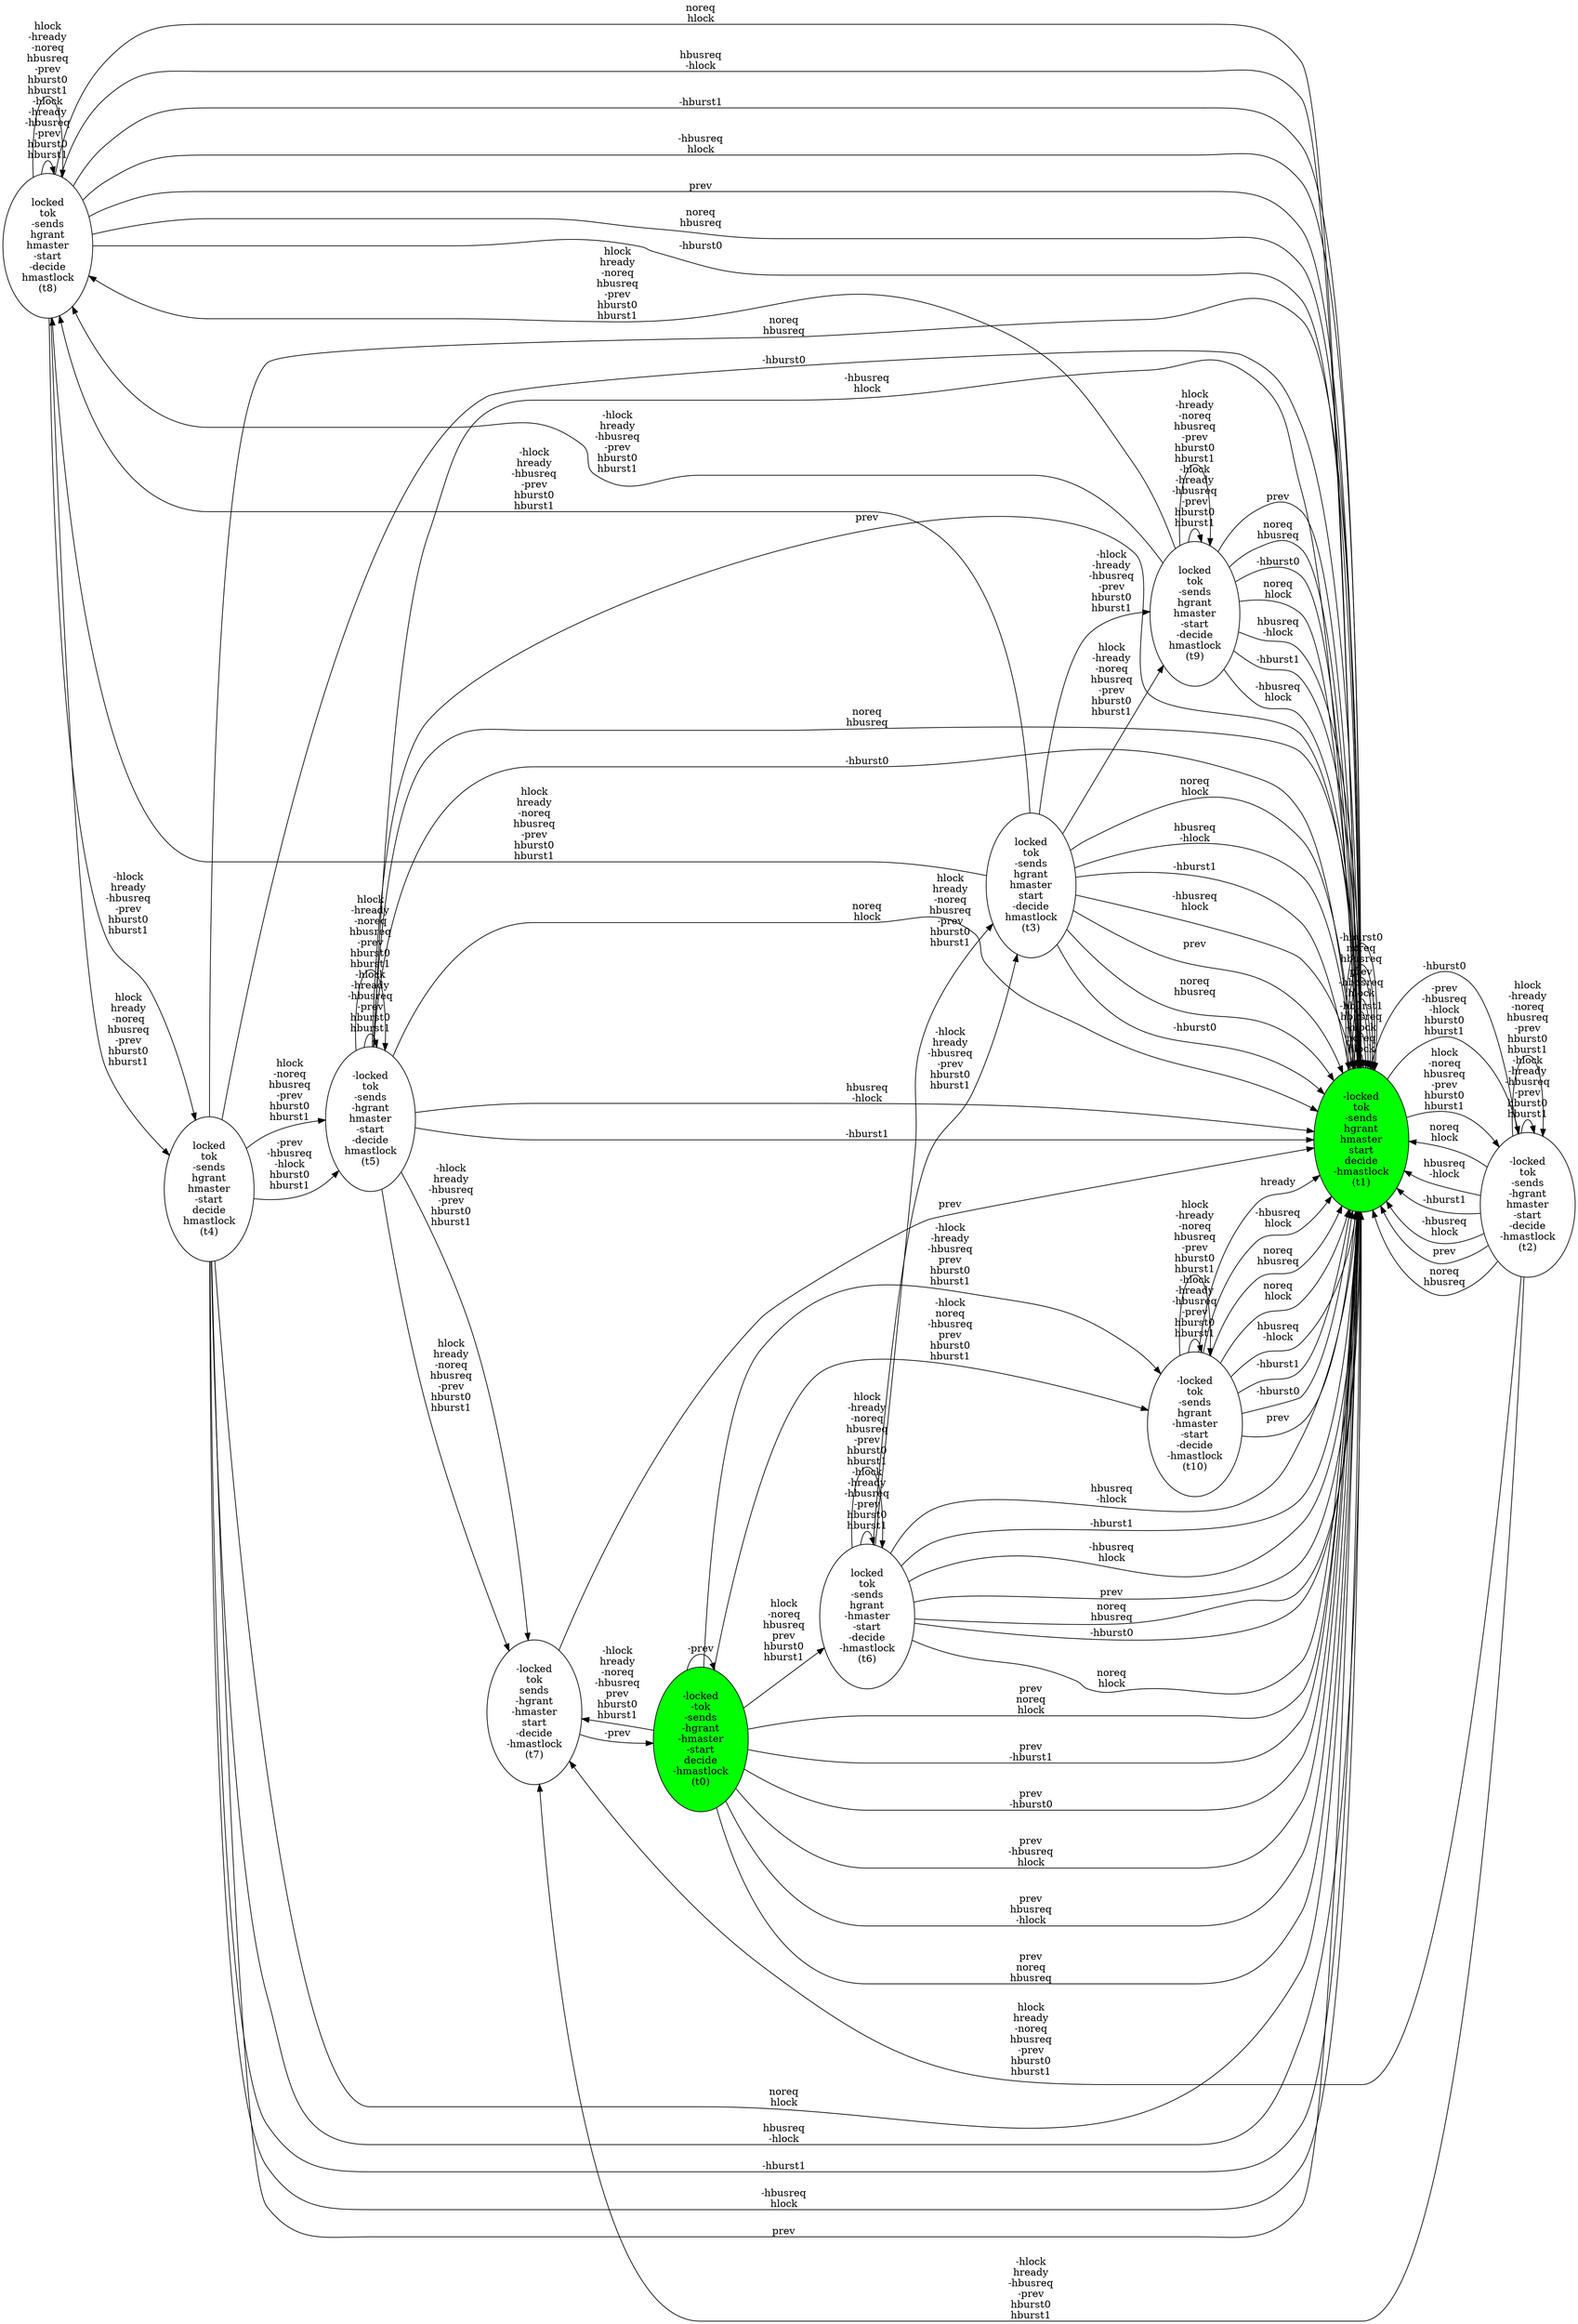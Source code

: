 digraph module {
 rankdir=LR;

"t8" []
"t9" []
"t6" []
"t7" []
"t4" []
"t5" []
"t2" []
"t3" []
"t0" [fillcolor="green",style=filled]
"t1" [fillcolor="green",style=filled]
"t10" []


"t8"[label="locked\ntok\n-sends\nhgrant\nhmaster\n-start\n-decide\nhmastlock\n(t8)"]
"t9"[label="locked\ntok\n-sends\nhgrant\nhmaster\n-start\n-decide\nhmastlock\n(t9)"]
"t6"[label="locked\ntok\n-sends\nhgrant\n-hmaster\n-start\n-decide\n-hmastlock\n(t6)"]
"t7"[label="-locked\ntok\nsends\n-hgrant\n-hmaster\nstart\n-decide\n-hmastlock\n(t7)"]
"t4"[label="locked\ntok\n-sends\nhgrant\nhmaster\n-start\ndecide\nhmastlock\n(t4)"]
"t5"[label="-locked\ntok\n-sends\n-hgrant\nhmaster\n-start\n-decide\nhmastlock\n(t5)"]
"t2"[label="-locked\ntok\n-sends\n-hgrant\nhmaster\n-start\n-decide\n-hmastlock\n(t2)"]
"t3"[label="locked\ntok\n-sends\nhgrant\nhmaster\nstart\n-decide\nhmastlock\n(t3)"]
"t0"[label="-locked\n-tok\n-sends\n-hgrant\n-hmaster\n-start\ndecide\n-hmastlock\n(t0)"]
"t1"[label="-locked\ntok\n-sends\nhgrant\nhmaster\nstart\ndecide\n-hmastlock\n(t1)"]
"t10"[label="-locked\ntok\n-sends\nhgrant\n-hmaster\n-start\n-decide\n-hmastlock\n(t10)"]
"t4" -> "t5" [label="hlock\n-noreq\nhbusreq\n-prev\nhburst0\nhburst1"]
"t4" -> "t5" [label="-prev\n-hbusreq\n-hlock\nhburst0\nhburst1"]
"t5" -> "t5" [label="-hlock\n-hready\n-hbusreq\n-prev\nhburst0\nhburst1"]
"t5" -> "t5" [label="hlock\n-hready\n-noreq\nhbusreq\n-prev\nhburst0\nhburst1"]
"t5" -> "t7" [label="hlock\nhready\n-noreq\nhbusreq\n-prev\nhburst0\nhburst1"]
"t5" -> "t7" [label="-hlock\nhready\n-hbusreq\n-prev\nhburst0\nhburst1"]
"t10" -> "t10" [label="-hlock\n-hready\n-hbusreq\n-prev\nhburst0\nhburst1"]
"t10" -> "t10" [label="hlock\n-hready\n-noreq\nhbusreq\n-prev\nhburst0\nhburst1"]
"t4" -> "t1" [label="noreq\nhlock"]
"t4" -> "t1" [label="hbusreq\n-hlock"]
"t4" -> "t1" [label="-hburst1"]
"t4" -> "t1" [label="-hbusreq\nhlock"]
"t4" -> "t1" [label="prev"]
"t4" -> "t1" [label="noreq\nhbusreq"]
"t4" -> "t1" [label="-hburst0"]
"t0" -> "t1" [label="prev\nnoreq\nhlock"]
"t0" -> "t1" [label="prev\n-hburst1"]
"t0" -> "t1" [label="prev\n-hburst0"]
"t0" -> "t1" [label="prev\n-hbusreq\nhlock"]
"t0" -> "t1" [label="prev\nhbusreq\n-hlock"]
"t0" -> "t1" [label="prev\nnoreq\nhbusreq"]
"t6" -> "t3" [label="hlock\nhready\n-noreq\nhbusreq\n-prev\nhburst0\nhburst1"]
"t6" -> "t3" [label="-hlock\nhready\n-hbusreq\n-prev\nhburst0\nhburst1"]
"t2" -> "t7" [label="hlock\nhready\n-noreq\nhbusreq\n-prev\nhburst0\nhburst1"]
"t2" -> "t7" [label="-hlock\nhready\n-hbusreq\n-prev\nhburst0\nhburst1"]
"t7" -> "t1" [label="prev"]
"t3" -> "t9" [label="-hlock\n-hready\n-hbusreq\n-prev\nhburst0\nhburst1"]
"t3" -> "t9" [label="hlock\n-hready\n-noreq\nhbusreq\n-prev\nhburst0\nhburst1"]
"t10" -> "t1" [label="noreq\nhlock"]
"t10" -> "t1" [label="hbusreq\n-hlock"]
"t10" -> "t1" [label="-hburst1"]
"t10" -> "t1" [label="-hburst0"]
"t10" -> "t1" [label="prev"]
"t10" -> "t1" [label="hready"]
"t10" -> "t1" [label="-hbusreq\nhlock"]
"t10" -> "t1" [label="noreq\nhbusreq"]
"t0" -> "t6" [label="hlock\n-noreq\nhbusreq\nprev\nhburst0\nhburst1"]
"t6" -> "t1" [label="noreq\nhlock"]
"t6" -> "t1" [label="hbusreq\n-hlock"]
"t6" -> "t1" [label="-hburst1"]
"t6" -> "t1" [label="-hbusreq\nhlock"]
"t6" -> "t1" [label="prev"]
"t6" -> "t1" [label="noreq\nhbusreq"]
"t6" -> "t1" [label="-hburst0"]
"t2" -> "t2" [label="-hlock\n-hready\n-hbusreq\n-prev\nhburst0\nhburst1"]
"t2" -> "t2" [label="hlock\n-hready\n-noreq\nhbusreq\n-prev\nhburst0\nhburst1"]
"t7" -> "t0" [label="-prev"]
"t8" -> "t8" [label="-hlock\n-hready\n-hbusreq\n-prev\nhburst0\nhburst1"]
"t8" -> "t8" [label="hlock\n-hready\n-noreq\nhbusreq\n-prev\nhburst0\nhburst1"]
"t3" -> "t1" [label="noreq\nhlock"]
"t3" -> "t1" [label="hbusreq\n-hlock"]
"t3" -> "t1" [label="-hburst1"]
"t3" -> "t1" [label="-hbusreq\nhlock"]
"t3" -> "t1" [label="prev"]
"t3" -> "t1" [label="noreq\nhbusreq"]
"t3" -> "t1" [label="-hburst0"]
"t9" -> "t9" [label="-hlock\n-hready\n-hbusreq\n-prev\nhburst0\nhburst1"]
"t9" -> "t9" [label="hlock\n-hready\n-noreq\nhbusreq\n-prev\nhburst0\nhburst1"]
"t3" -> "t8" [label="hlock\nhready\n-noreq\nhbusreq\n-prev\nhburst0\nhburst1"]
"t3" -> "t8" [label="-hlock\nhready\n-hbusreq\n-prev\nhburst0\nhburst1"]
"t0" -> "t10" [label="-hlock\n-hready\n-hbusreq\nprev\nhburst0\nhburst1"]
"t0" -> "t10" [label="-hlock\nnoreq\n-hbusreq\nprev\nhburst0\nhburst1"]
"t0" -> "t7" [label="-hlock\nhready\n-noreq\n-hbusreq\nprev\nhburst0\nhburst1"]
"t1" -> "t2" [label="hlock\n-noreq\nhbusreq\n-prev\nhburst0\nhburst1"]
"t1" -> "t2" [label="-prev\n-hbusreq\n-hlock\nhburst0\nhburst1"]
"t2" -> "t1" [label="noreq\nhlock"]
"t2" -> "t1" [label="hbusreq\n-hlock"]
"t2" -> "t1" [label="-hburst1"]
"t2" -> "t1" [label="-hbusreq\nhlock"]
"t2" -> "t1" [label="prev"]
"t2" -> "t1" [label="noreq\nhbusreq"]
"t2" -> "t1" [label="-hburst0"]
"t9" -> "t1" [label="noreq\nhlock"]
"t9" -> "t1" [label="hbusreq\n-hlock"]
"t9" -> "t1" [label="-hburst1"]
"t9" -> "t1" [label="-hbusreq\nhlock"]
"t9" -> "t1" [label="prev"]
"t9" -> "t1" [label="noreq\nhbusreq"]
"t9" -> "t1" [label="-hburst0"]
"t9" -> "t8" [label="hlock\nhready\n-noreq\nhbusreq\n-prev\nhburst0\nhburst1"]
"t9" -> "t8" [label="-hlock\nhready\n-hbusreq\n-prev\nhburst0\nhburst1"]
"t8" -> "t4" [label="hlock\nhready\n-noreq\nhbusreq\n-prev\nhburst0\nhburst1"]
"t8" -> "t4" [label="-hlock\nhready\n-hbusreq\n-prev\nhburst0\nhburst1"]
"t6" -> "t6" [label="-hlock\n-hready\n-hbusreq\n-prev\nhburst0\nhburst1"]
"t6" -> "t6" [label="hlock\n-hready\n-noreq\nhbusreq\n-prev\nhburst0\nhburst1"]
"t0" -> "t0" [label="-prev"]
"t5" -> "t1" [label="noreq\nhlock"]
"t5" -> "t1" [label="hbusreq\n-hlock"]
"t5" -> "t1" [label="-hburst1"]
"t5" -> "t1" [label="-hbusreq\nhlock"]
"t5" -> "t1" [label="prev"]
"t5" -> "t1" [label="noreq\nhbusreq"]
"t5" -> "t1" [label="-hburst0"]
"t8" -> "t1" [label="noreq\nhlock"]
"t8" -> "t1" [label="hbusreq\n-hlock"]
"t8" -> "t1" [label="-hburst1"]
"t8" -> "t1" [label="-hbusreq\nhlock"]
"t8" -> "t1" [label="prev"]
"t8" -> "t1" [label="noreq\nhbusreq"]
"t8" -> "t1" [label="-hburst0"]
"t1" -> "t1" [label="noreq\nhlock"]
"t1" -> "t1" [label="hbusreq\n-hlock"]
"t1" -> "t1" [label="-hburst1"]
"t1" -> "t1" [label="-hbusreq\nhlock"]
"t1" -> "t1" [label="prev"]
"t1" -> "t1" [label="noreq\nhbusreq"]
"t1" -> "t1" [label="-hburst0"]
}
